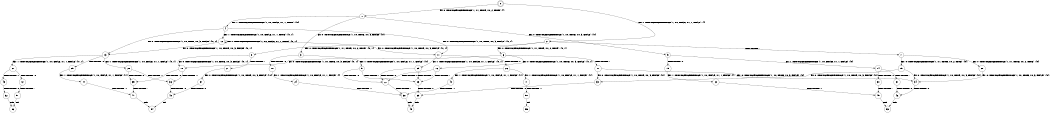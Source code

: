 digraph BCG {
size = "7, 10.5";
center = TRUE;
node [shape = circle];
0 [peripheries = 2];
0 -> 1 [label = "EX !0 !ATOMIC_EXCH_BRANCH (1, +1, TRUE, +0, 2, TRUE) !{}"];
0 -> 2 [label = "EX !1 !ATOMIC_EXCH_BRANCH (1, +0, FALSE, +1, 1, FALSE) !{}"];
1 -> 3 [label = "EX !0 !ATOMIC_EXCH_BRANCH (1, +0, TRUE, +0, 3, FALSE) !{0}"];
1 -> 4 [label = "EX !1 !ATOMIC_EXCH_BRANCH (1, +0, FALSE, +1, 1, TRUE) !{0}"];
1 -> 5 [label = "EX !0 !ATOMIC_EXCH_BRANCH (1, +0, TRUE, +0, 3, FALSE) !{0}"];
2 -> 6 [label = "EX !0 !ATOMIC_EXCH_BRANCH (1, +1, TRUE, +0, 2, TRUE) !{0, 1}"];
2 -> 7 [label = "TERMINATE !1"];
2 -> 8 [label = "EX !0 !ATOMIC_EXCH_BRANCH (1, +1, TRUE, +0, 2, TRUE) !{0, 1}"];
3 -> 9 [label = "EX !1 !ATOMIC_EXCH_BRANCH (1, +0, FALSE, +1, 1, FALSE) !{0}"];
3 -> 10 [label = "TERMINATE !0"];
4 -> 11 [label = "EX !0 !ATOMIC_EXCH_BRANCH (1, +0, TRUE, +0, 3, FALSE) !{0, 1}"];
4 -> 12 [label = "EX !1 !ATOMIC_EXCH_BRANCH (1, +0, FALSE, +1, 1, TRUE) !{0, 1}"];
4 -> 13 [label = "EX !0 !ATOMIC_EXCH_BRANCH (1, +0, TRUE, +0, 3, FALSE) !{0, 1}"];
5 -> 14 [label = "EX !1 !ATOMIC_EXCH_BRANCH (1, +0, FALSE, +1, 1, FALSE) !{0}"];
5 -> 15 [label = "TERMINATE !0"];
6 -> 16 [label = "EX !0 !ATOMIC_EXCH_BRANCH (1, +0, TRUE, +0, 3, FALSE) !{0, 1}"];
6 -> 17 [label = "TERMINATE !1"];
6 -> 18 [label = "EX !0 !ATOMIC_EXCH_BRANCH (1, +0, TRUE, +0, 3, FALSE) !{0, 1}"];
7 -> 19 [label = "EX !0 !ATOMIC_EXCH_BRANCH (1, +1, TRUE, +0, 2, TRUE) !{0}"];
7 -> 20 [label = "EX !0 !ATOMIC_EXCH_BRANCH (1, +1, TRUE, +0, 2, TRUE) !{0}"];
8 -> 18 [label = "EX !0 !ATOMIC_EXCH_BRANCH (1, +0, TRUE, +0, 3, FALSE) !{0, 1}"];
8 -> 21 [label = "TERMINATE !1"];
9 -> 22 [label = "TERMINATE !0"];
9 -> 23 [label = "TERMINATE !1"];
10 -> 24 [label = "EX !1 !ATOMIC_EXCH_BRANCH (1, +0, FALSE, +1, 1, FALSE) !{}"];
11 -> 25 [label = "EX !1 !ATOMIC_EXCH_BRANCH (1, +0, FALSE, +1, 1, FALSE) !{0, 1}"];
11 -> 26 [label = "TERMINATE !0"];
12 -> 11 [label = "EX !0 !ATOMIC_EXCH_BRANCH (1, +0, TRUE, +0, 3, FALSE) !{0, 1}"];
12 -> 12 [label = "EX !1 !ATOMIC_EXCH_BRANCH (1, +0, FALSE, +1, 1, TRUE) !{0, 1}"];
12 -> 13 [label = "EX !0 !ATOMIC_EXCH_BRANCH (1, +0, TRUE, +0, 3, FALSE) !{0, 1}"];
13 -> 27 [label = "EX !1 !ATOMIC_EXCH_BRANCH (1, +0, FALSE, +1, 1, FALSE) !{0, 1}"];
13 -> 28 [label = "EX !1 !ATOMIC_EXCH_BRANCH (1, +0, FALSE, +1, 1, FALSE) !{0, 1}"];
13 -> 29 [label = "TERMINATE !0"];
14 -> 30 [label = "TERMINATE !0"];
14 -> 31 [label = "TERMINATE !1"];
15 -> 32 [label = "EX !1 !ATOMIC_EXCH_BRANCH (1, +0, FALSE, +1, 1, FALSE) !{}"];
16 -> 22 [label = "TERMINATE !0"];
16 -> 23 [label = "TERMINATE !1"];
17 -> 33 [label = "EX !0 !ATOMIC_EXCH_BRANCH (1, +0, TRUE, +0, 3, FALSE) !{0}"];
17 -> 34 [label = "EX !0 !ATOMIC_EXCH_BRANCH (1, +0, TRUE, +0, 3, FALSE) !{0}"];
18 -> 35 [label = "TERMINATE !0"];
18 -> 36 [label = "TERMINATE !1"];
19 -> 33 [label = "EX !0 !ATOMIC_EXCH_BRANCH (1, +0, TRUE, +0, 3, FALSE) !{0}"];
19 -> 34 [label = "EX !0 !ATOMIC_EXCH_BRANCH (1, +0, TRUE, +0, 3, FALSE) !{0}"];
20 -> 34 [label = "EX !0 !ATOMIC_EXCH_BRANCH (1, +0, TRUE, +0, 3, FALSE) !{0}"];
21 -> 37 [label = "EX !0 !ATOMIC_EXCH_BRANCH (1, +0, TRUE, +0, 3, FALSE) !{0}"];
22 -> 38 [label = "TERMINATE !1"];
23 -> 39 [label = "TERMINATE !0"];
24 -> 38 [label = "TERMINATE !1"];
25 -> 22 [label = "TERMINATE !0"];
25 -> 23 [label = "TERMINATE !1"];
26 -> 40 [label = "EX !1 !ATOMIC_EXCH_BRANCH (1, +0, FALSE, +1, 1, FALSE) !{1}"];
26 -> 41 [label = "EX !1 !ATOMIC_EXCH_BRANCH (1, +0, FALSE, +1, 1, FALSE) !{1}"];
27 -> 42 [label = "TERMINATE !0"];
27 -> 43 [label = "TERMINATE !1"];
28 -> 35 [label = "TERMINATE !0"];
28 -> 36 [label = "TERMINATE !1"];
29 -> 44 [label = "EX !1 !ATOMIC_EXCH_BRANCH (1, +0, FALSE, +1, 1, FALSE) !{1}"];
30 -> 45 [label = "TERMINATE !1"];
31 -> 46 [label = "TERMINATE !0"];
32 -> 45 [label = "TERMINATE !1"];
33 -> 39 [label = "TERMINATE !0"];
34 -> 46 [label = "TERMINATE !0"];
35 -> 47 [label = "TERMINATE !1"];
36 -> 48 [label = "TERMINATE !0"];
37 -> 48 [label = "TERMINATE !0"];
38 -> 49 [label = "exit"];
39 -> 49 [label = "exit"];
40 -> 38 [label = "TERMINATE !1"];
41 -> 50 [label = "TERMINATE !1"];
42 -> 51 [label = "TERMINATE !1"];
43 -> 52 [label = "TERMINATE !0"];
44 -> 47 [label = "TERMINATE !1"];
45 -> 53 [label = "exit"];
46 -> 53 [label = "exit"];
47 -> 54 [label = "exit"];
48 -> 54 [label = "exit"];
50 -> 55 [label = "exit"];
51 -> 56 [label = "exit"];
52 -> 56 [label = "exit"];
}
